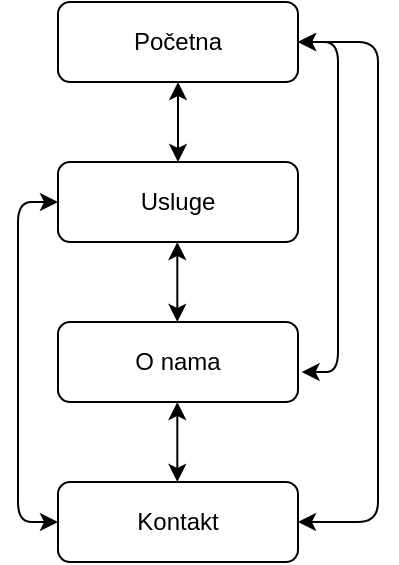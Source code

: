<mxfile version="14.7.3" type="github"><diagram id="C5RBs43oDa-KdzZeNtuy" name="Page-1"><mxGraphModel dx="981" dy="526" grid="1" gridSize="10" guides="1" tooltips="1" connect="1" arrows="1" fold="1" page="1" pageScale="1" pageWidth="827" pageHeight="1169" math="0" shadow="0"><root><mxCell id="WIyWlLk6GJQsqaUBKTNV-0"/><mxCell id="WIyWlLk6GJQsqaUBKTNV-1" parent="WIyWlLk6GJQsqaUBKTNV-0"/><mxCell id="WIyWlLk6GJQsqaUBKTNV-3" value="Početna" style="rounded=1;whiteSpace=wrap;html=1;fontSize=12;glass=0;strokeWidth=1;shadow=0;" parent="WIyWlLk6GJQsqaUBKTNV-1" vertex="1"><mxGeometry x="280" y="120" width="120" height="40" as="geometry"/></mxCell><mxCell id="WIyWlLk6GJQsqaUBKTNV-7" value="Kontakt" style="rounded=1;whiteSpace=wrap;html=1;fontSize=12;glass=0;strokeWidth=1;shadow=0;" parent="WIyWlLk6GJQsqaUBKTNV-1" vertex="1"><mxGeometry x="280" y="360" width="120" height="40" as="geometry"/></mxCell><mxCell id="WIyWlLk6GJQsqaUBKTNV-11" value="Usluge" style="rounded=1;whiteSpace=wrap;html=1;fontSize=12;glass=0;strokeWidth=1;shadow=0;" parent="WIyWlLk6GJQsqaUBKTNV-1" vertex="1"><mxGeometry x="280" y="200" width="120" height="40" as="geometry"/></mxCell><mxCell id="WIyWlLk6GJQsqaUBKTNV-12" value="O nama" style="rounded=1;whiteSpace=wrap;html=1;fontSize=12;glass=0;strokeWidth=1;shadow=0;" parent="WIyWlLk6GJQsqaUBKTNV-1" vertex="1"><mxGeometry x="280" y="280" width="120" height="40" as="geometry"/></mxCell><mxCell id="2dHbrjm9sSUfl4tAutcw-4" value="" style="endArrow=classic;startArrow=classic;html=1;exitX=0.5;exitY=0;exitDx=0;exitDy=0;entryX=0.5;entryY=1;entryDx=0;entryDy=0;" edge="1" parent="WIyWlLk6GJQsqaUBKTNV-1" source="WIyWlLk6GJQsqaUBKTNV-11" target="WIyWlLk6GJQsqaUBKTNV-3"><mxGeometry width="50" height="50" relative="1" as="geometry"><mxPoint x="200" y="240" as="sourcePoint"/><mxPoint x="250" y="190" as="targetPoint"/></mxGeometry></mxCell><mxCell id="2dHbrjm9sSUfl4tAutcw-5" value="" style="endArrow=classic;startArrow=classic;html=1;exitX=0.5;exitY=0;exitDx=0;exitDy=0;entryX=0.5;entryY=1;entryDx=0;entryDy=0;" edge="1" parent="WIyWlLk6GJQsqaUBKTNV-1"><mxGeometry width="50" height="50" relative="1" as="geometry"><mxPoint x="339.66" y="280" as="sourcePoint"/><mxPoint x="339.66" y="240" as="targetPoint"/></mxGeometry></mxCell><mxCell id="2dHbrjm9sSUfl4tAutcw-6" value="" style="endArrow=classic;startArrow=classic;html=1;exitX=0.5;exitY=0;exitDx=0;exitDy=0;entryX=0.5;entryY=1;entryDx=0;entryDy=0;" edge="1" parent="WIyWlLk6GJQsqaUBKTNV-1"><mxGeometry width="50" height="50" relative="1" as="geometry"><mxPoint x="339.66" y="360" as="sourcePoint"/><mxPoint x="339.66" y="320" as="targetPoint"/></mxGeometry></mxCell><mxCell id="2dHbrjm9sSUfl4tAutcw-7" value="" style="endArrow=classic;startArrow=classic;html=1;exitX=1.015;exitY=0.626;exitDx=0;exitDy=0;entryX=1;entryY=0.5;entryDx=0;entryDy=0;exitPerimeter=0;" edge="1" parent="WIyWlLk6GJQsqaUBKTNV-1" source="WIyWlLk6GJQsqaUBKTNV-12" target="WIyWlLk6GJQsqaUBKTNV-3"><mxGeometry width="50" height="50" relative="1" as="geometry"><mxPoint x="350" y="290" as="sourcePoint"/><mxPoint x="400" y="240" as="targetPoint"/><Array as="points"><mxPoint x="420" y="305"/><mxPoint x="420" y="140"/></Array></mxGeometry></mxCell><mxCell id="2dHbrjm9sSUfl4tAutcw-10" value="" style="endArrow=classic;startArrow=classic;html=1;exitX=1;exitY=0.5;exitDx=0;exitDy=0;" edge="1" parent="WIyWlLk6GJQsqaUBKTNV-1" source="WIyWlLk6GJQsqaUBKTNV-7"><mxGeometry width="50" height="50" relative="1" as="geometry"><mxPoint x="421.8" y="305.04" as="sourcePoint"/><mxPoint x="400" y="140" as="targetPoint"/><Array as="points"><mxPoint x="440" y="380"/><mxPoint x="440" y="140"/></Array></mxGeometry></mxCell><mxCell id="2dHbrjm9sSUfl4tAutcw-11" value="" style="endArrow=classic;startArrow=classic;html=1;exitX=0;exitY=0.5;exitDx=0;exitDy=0;entryX=0;entryY=0.5;entryDx=0;entryDy=0;" edge="1" parent="WIyWlLk6GJQsqaUBKTNV-1" source="WIyWlLk6GJQsqaUBKTNV-7" target="WIyWlLk6GJQsqaUBKTNV-11"><mxGeometry width="50" height="50" relative="1" as="geometry"><mxPoint x="181.8" y="315.04" as="sourcePoint"/><mxPoint x="180" y="150" as="targetPoint"/><Array as="points"><mxPoint x="260" y="380"/><mxPoint x="260" y="220"/></Array></mxGeometry></mxCell></root></mxGraphModel></diagram></mxfile>